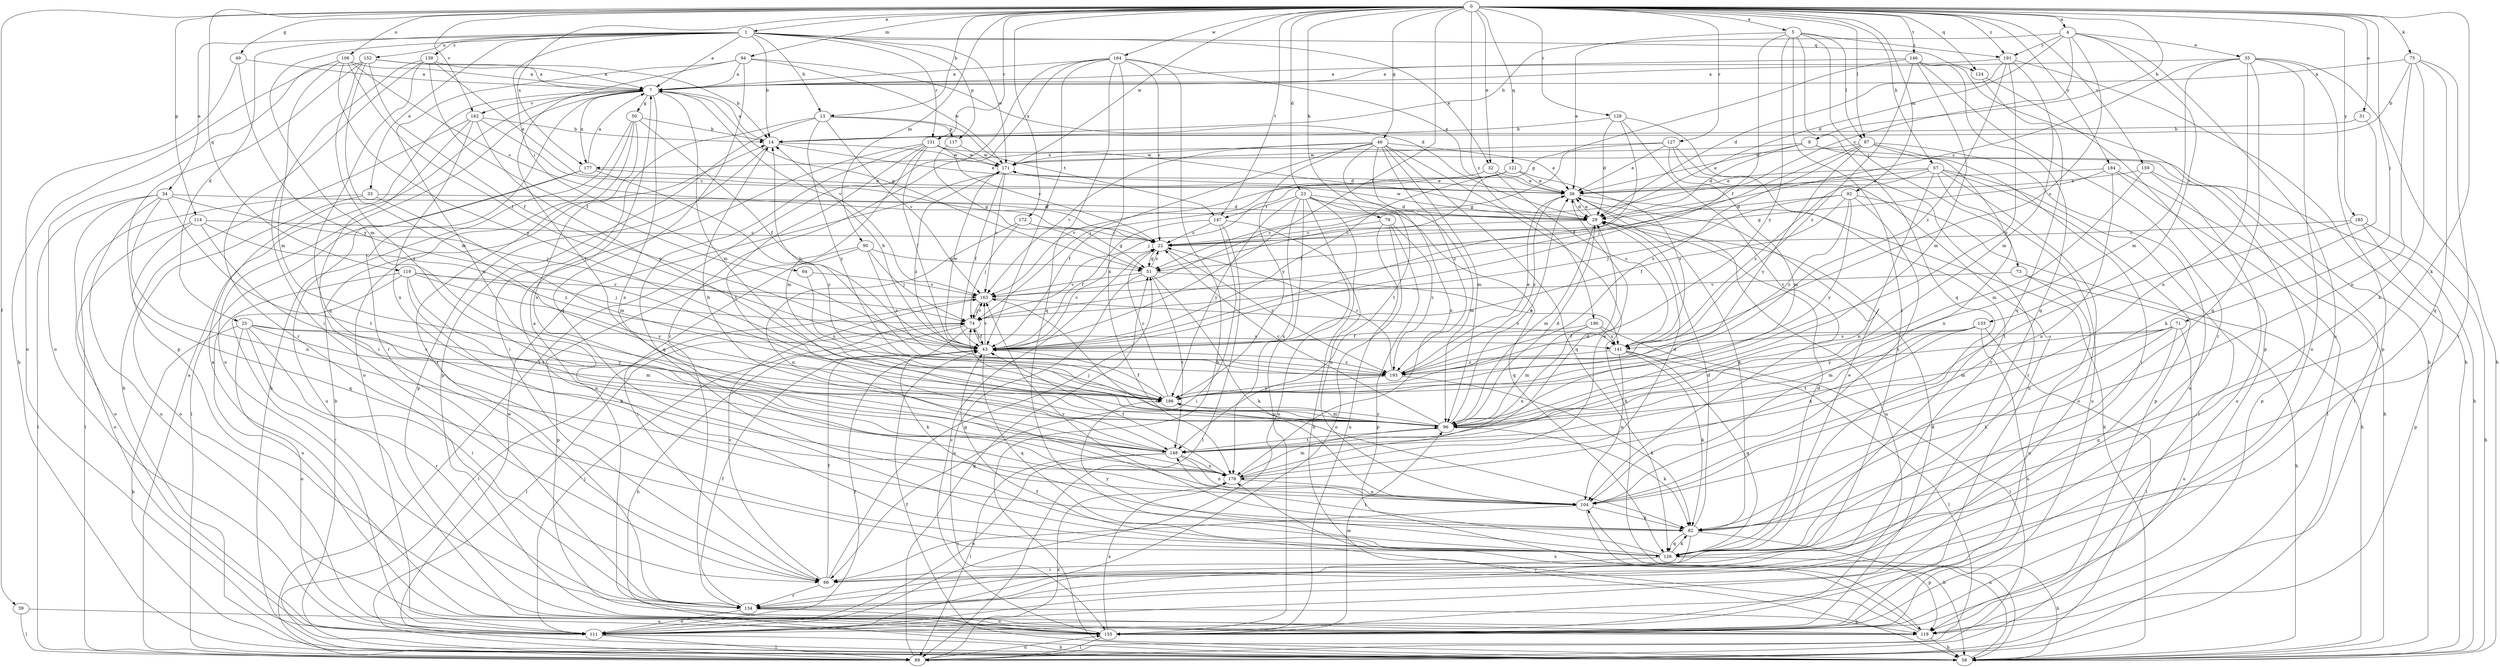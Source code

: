 strict digraph  {
0;
1;
4;
5;
7;
8;
13;
14;
22;
23;
25;
29;
31;
32;
33;
34;
35;
36;
39;
43;
46;
49;
50;
51;
57;
58;
64;
66;
71;
73;
74;
75;
79;
82;
87;
89;
90;
92;
94;
96;
104;
106;
111;
114;
117;
118;
119;
121;
124;
126;
127;
128;
131;
133;
134;
139;
141;
146;
147;
148;
152;
155;
159;
162;
163;
164;
171;
172;
177;
178;
184;
185;
186;
190;
191;
193;
0 -> 1  [label=a];
0 -> 4  [label=a];
0 -> 5  [label=a];
0 -> 8  [label=b];
0 -> 13  [label=b];
0 -> 23  [label=d];
0 -> 31  [label=e];
0 -> 32  [label=e];
0 -> 39  [label=f];
0 -> 43  [label=f];
0 -> 46  [label=g];
0 -> 49  [label=g];
0 -> 57  [label=h];
0 -> 71  [label=j];
0 -> 75  [label=k];
0 -> 79  [label=k];
0 -> 82  [label=k];
0 -> 87  [label=l];
0 -> 90  [label=m];
0 -> 92  [label=m];
0 -> 94  [label=m];
0 -> 106  [label=o];
0 -> 114  [label=p];
0 -> 119  [label=q];
0 -> 121  [label=q];
0 -> 124  [label=q];
0 -> 127  [label=r];
0 -> 128  [label=r];
0 -> 131  [label=r];
0 -> 146  [label=t];
0 -> 147  [label=t];
0 -> 159  [label=v];
0 -> 162  [label=v];
0 -> 164  [label=w];
0 -> 171  [label=w];
0 -> 172  [label=x];
0 -> 177  [label=x];
0 -> 184  [label=y];
0 -> 185  [label=y];
0 -> 190  [label=z];
0 -> 191  [label=z];
1 -> 7  [label=a];
1 -> 13  [label=b];
1 -> 14  [label=b];
1 -> 25  [label=d];
1 -> 32  [label=e];
1 -> 33  [label=e];
1 -> 34  [label=e];
1 -> 64  [label=i];
1 -> 96  [label=m];
1 -> 117  [label=p];
1 -> 124  [label=q];
1 -> 131  [label=r];
1 -> 139  [label=s];
1 -> 152  [label=u];
1 -> 171  [label=w];
4 -> 14  [label=b];
4 -> 22  [label=c];
4 -> 29  [label=d];
4 -> 35  [label=e];
4 -> 133  [label=r];
4 -> 141  [label=s];
4 -> 155  [label=u];
4 -> 191  [label=z];
5 -> 36  [label=e];
5 -> 43  [label=f];
5 -> 66  [label=i];
5 -> 73  [label=j];
5 -> 87  [label=l];
5 -> 126  [label=q];
5 -> 186  [label=y];
5 -> 191  [label=z];
7 -> 50  [label=g];
7 -> 51  [label=g];
7 -> 96  [label=m];
7 -> 104  [label=n];
7 -> 111  [label=o];
7 -> 134  [label=r];
7 -> 162  [label=v];
7 -> 163  [label=v];
7 -> 177  [label=x];
8 -> 29  [label=d];
8 -> 36  [label=e];
8 -> 58  [label=h];
8 -> 89  [label=l];
8 -> 177  [label=x];
13 -> 66  [label=i];
13 -> 117  [label=p];
13 -> 118  [label=p];
13 -> 147  [label=t];
13 -> 163  [label=v];
13 -> 186  [label=y];
14 -> 7  [label=a];
14 -> 36  [label=e];
14 -> 118  [label=p];
14 -> 171  [label=w];
22 -> 51  [label=g];
22 -> 193  [label=z];
23 -> 29  [label=d];
23 -> 58  [label=h];
23 -> 96  [label=m];
23 -> 111  [label=o];
23 -> 126  [label=q];
23 -> 147  [label=t];
23 -> 155  [label=u];
23 -> 178  [label=x];
23 -> 186  [label=y];
25 -> 58  [label=h];
25 -> 66  [label=i];
25 -> 96  [label=m];
25 -> 111  [label=o];
25 -> 134  [label=r];
25 -> 141  [label=s];
25 -> 186  [label=y];
29 -> 22  [label=c];
29 -> 36  [label=e];
29 -> 96  [label=m];
29 -> 171  [label=w];
31 -> 14  [label=b];
31 -> 82  [label=k];
32 -> 36  [label=e];
32 -> 43  [label=f];
32 -> 141  [label=s];
33 -> 29  [label=d];
33 -> 89  [label=l];
33 -> 96  [label=m];
33 -> 111  [label=o];
34 -> 29  [label=d];
34 -> 74  [label=j];
34 -> 89  [label=l];
34 -> 104  [label=n];
34 -> 111  [label=o];
34 -> 148  [label=t];
34 -> 155  [label=u];
35 -> 7  [label=a];
35 -> 22  [label=c];
35 -> 58  [label=h];
35 -> 96  [label=m];
35 -> 104  [label=n];
35 -> 111  [label=o];
35 -> 118  [label=p];
35 -> 126  [label=q];
36 -> 29  [label=d];
36 -> 58  [label=h];
36 -> 82  [label=k];
36 -> 155  [label=u];
36 -> 193  [label=z];
39 -> 89  [label=l];
39 -> 155  [label=u];
43 -> 14  [label=b];
43 -> 22  [label=c];
43 -> 74  [label=j];
43 -> 126  [label=q];
43 -> 163  [label=v];
43 -> 171  [label=w];
43 -> 193  [label=z];
46 -> 36  [label=e];
46 -> 58  [label=h];
46 -> 74  [label=j];
46 -> 96  [label=m];
46 -> 126  [label=q];
46 -> 148  [label=t];
46 -> 163  [label=v];
46 -> 171  [label=w];
46 -> 178  [label=x];
46 -> 186  [label=y];
46 -> 193  [label=z];
49 -> 7  [label=a];
49 -> 111  [label=o];
49 -> 186  [label=y];
50 -> 14  [label=b];
50 -> 43  [label=f];
50 -> 58  [label=h];
50 -> 111  [label=o];
50 -> 134  [label=r];
50 -> 178  [label=x];
51 -> 22  [label=c];
51 -> 82  [label=k];
51 -> 141  [label=s];
51 -> 148  [label=t];
51 -> 155  [label=u];
51 -> 163  [label=v];
57 -> 36  [label=e];
57 -> 89  [label=l];
57 -> 104  [label=n];
57 -> 111  [label=o];
57 -> 118  [label=p];
57 -> 141  [label=s];
57 -> 155  [label=u];
57 -> 163  [label=v];
58 -> 14  [label=b];
58 -> 43  [label=f];
58 -> 104  [label=n];
58 -> 171  [label=w];
64 -> 163  [label=v];
64 -> 186  [label=y];
66 -> 43  [label=f];
66 -> 51  [label=g];
66 -> 134  [label=r];
66 -> 163  [label=v];
71 -> 82  [label=k];
71 -> 96  [label=m];
71 -> 126  [label=q];
71 -> 141  [label=s];
71 -> 155  [label=u];
71 -> 186  [label=y];
73 -> 58  [label=h];
73 -> 155  [label=u];
73 -> 163  [label=v];
74 -> 43  [label=f];
74 -> 58  [label=h];
74 -> 82  [label=k];
74 -> 89  [label=l];
74 -> 163  [label=v];
75 -> 7  [label=a];
75 -> 14  [label=b];
75 -> 82  [label=k];
75 -> 104  [label=n];
75 -> 126  [label=q];
75 -> 134  [label=r];
79 -> 22  [label=c];
79 -> 111  [label=o];
79 -> 118  [label=p];
79 -> 155  [label=u];
79 -> 193  [label=z];
82 -> 29  [label=d];
82 -> 118  [label=p];
82 -> 126  [label=q];
82 -> 134  [label=r];
82 -> 163  [label=v];
87 -> 66  [label=i];
87 -> 74  [label=j];
87 -> 104  [label=n];
87 -> 111  [label=o];
87 -> 171  [label=w];
87 -> 186  [label=y];
87 -> 193  [label=z];
89 -> 7  [label=a];
89 -> 51  [label=g];
89 -> 155  [label=u];
89 -> 178  [label=x];
90 -> 51  [label=g];
90 -> 66  [label=i];
90 -> 74  [label=j];
90 -> 118  [label=p];
90 -> 193  [label=z];
92 -> 29  [label=d];
92 -> 43  [label=f];
92 -> 58  [label=h];
92 -> 74  [label=j];
92 -> 104  [label=n];
92 -> 186  [label=y];
92 -> 193  [label=z];
94 -> 7  [label=a];
94 -> 29  [label=d];
94 -> 126  [label=q];
94 -> 148  [label=t];
94 -> 171  [label=w];
94 -> 178  [label=x];
96 -> 22  [label=c];
96 -> 29  [label=d];
96 -> 36  [label=e];
96 -> 74  [label=j];
96 -> 82  [label=k];
96 -> 148  [label=t];
96 -> 186  [label=y];
104 -> 58  [label=h];
104 -> 66  [label=i];
104 -> 82  [label=k];
104 -> 163  [label=v];
106 -> 7  [label=a];
106 -> 22  [label=c];
106 -> 43  [label=f];
106 -> 58  [label=h];
106 -> 96  [label=m];
106 -> 186  [label=y];
111 -> 43  [label=f];
111 -> 58  [label=h];
111 -> 74  [label=j];
111 -> 89  [label=l];
114 -> 22  [label=c];
114 -> 111  [label=o];
114 -> 126  [label=q];
114 -> 178  [label=x];
114 -> 193  [label=z];
117 -> 51  [label=g];
117 -> 171  [label=w];
118 -> 43  [label=f];
118 -> 58  [label=h];
118 -> 178  [label=x];
119 -> 74  [label=j];
119 -> 82  [label=k];
119 -> 134  [label=r];
119 -> 148  [label=t];
119 -> 155  [label=u];
119 -> 163  [label=v];
119 -> 186  [label=y];
121 -> 36  [label=e];
121 -> 43  [label=f];
121 -> 74  [label=j];
121 -> 141  [label=s];
121 -> 163  [label=v];
124 -> 118  [label=p];
124 -> 126  [label=q];
126 -> 7  [label=a];
126 -> 29  [label=d];
126 -> 36  [label=e];
126 -> 58  [label=h];
126 -> 66  [label=i];
126 -> 82  [label=k];
126 -> 148  [label=t];
126 -> 186  [label=y];
127 -> 36  [label=e];
127 -> 51  [label=g];
127 -> 96  [label=m];
127 -> 134  [label=r];
127 -> 155  [label=u];
127 -> 171  [label=w];
128 -> 14  [label=b];
128 -> 29  [label=d];
128 -> 43  [label=f];
128 -> 134  [label=r];
128 -> 148  [label=t];
131 -> 22  [label=c];
131 -> 29  [label=d];
131 -> 43  [label=f];
131 -> 96  [label=m];
131 -> 126  [label=q];
131 -> 148  [label=t];
131 -> 155  [label=u];
131 -> 171  [label=w];
133 -> 43  [label=f];
133 -> 89  [label=l];
133 -> 96  [label=m];
133 -> 148  [label=t];
133 -> 155  [label=u];
133 -> 178  [label=x];
134 -> 43  [label=f];
134 -> 111  [label=o];
134 -> 118  [label=p];
134 -> 155  [label=u];
139 -> 7  [label=a];
139 -> 36  [label=e];
139 -> 43  [label=f];
139 -> 66  [label=i];
139 -> 126  [label=q];
139 -> 134  [label=r];
141 -> 82  [label=k];
141 -> 89  [label=l];
141 -> 104  [label=n];
141 -> 126  [label=q];
141 -> 193  [label=z];
146 -> 7  [label=a];
146 -> 51  [label=g];
146 -> 58  [label=h];
146 -> 96  [label=m];
146 -> 126  [label=q];
146 -> 134  [label=r];
146 -> 193  [label=z];
147 -> 22  [label=c];
147 -> 43  [label=f];
147 -> 66  [label=i];
147 -> 89  [label=l];
147 -> 104  [label=n];
148 -> 14  [label=b];
148 -> 29  [label=d];
148 -> 89  [label=l];
148 -> 104  [label=n];
148 -> 111  [label=o];
148 -> 178  [label=x];
152 -> 7  [label=a];
152 -> 14  [label=b];
152 -> 43  [label=f];
152 -> 96  [label=m];
152 -> 111  [label=o];
152 -> 118  [label=p];
152 -> 148  [label=t];
155 -> 7  [label=a];
155 -> 22  [label=c];
155 -> 29  [label=d];
155 -> 89  [label=l];
155 -> 96  [label=m];
155 -> 178  [label=x];
159 -> 36  [label=e];
159 -> 96  [label=m];
159 -> 111  [label=o];
159 -> 118  [label=p];
162 -> 14  [label=b];
162 -> 22  [label=c];
162 -> 58  [label=h];
162 -> 66  [label=i];
162 -> 178  [label=x];
162 -> 186  [label=y];
163 -> 74  [label=j];
163 -> 89  [label=l];
163 -> 141  [label=s];
164 -> 7  [label=a];
164 -> 22  [label=c];
164 -> 36  [label=e];
164 -> 43  [label=f];
164 -> 58  [label=h];
164 -> 89  [label=l];
164 -> 126  [label=q];
164 -> 134  [label=r];
164 -> 178  [label=x];
171 -> 36  [label=e];
171 -> 43  [label=f];
171 -> 163  [label=v];
171 -> 193  [label=z];
172 -> 22  [label=c];
172 -> 51  [label=g];
172 -> 74  [label=j];
172 -> 104  [label=n];
177 -> 7  [label=a];
177 -> 36  [label=e];
177 -> 89  [label=l];
177 -> 155  [label=u];
177 -> 186  [label=y];
178 -> 29  [label=d];
178 -> 36  [label=e];
178 -> 43  [label=f];
178 -> 96  [label=m];
178 -> 104  [label=n];
184 -> 36  [label=e];
184 -> 51  [label=g];
184 -> 58  [label=h];
184 -> 89  [label=l];
184 -> 104  [label=n];
185 -> 22  [label=c];
185 -> 58  [label=h];
185 -> 118  [label=p];
185 -> 148  [label=t];
186 -> 22  [label=c];
186 -> 43  [label=f];
186 -> 96  [label=m];
190 -> 43  [label=f];
190 -> 89  [label=l];
190 -> 96  [label=m];
190 -> 141  [label=s];
190 -> 178  [label=x];
191 -> 7  [label=a];
191 -> 29  [label=d];
191 -> 58  [label=h];
191 -> 96  [label=m];
191 -> 186  [label=y];
191 -> 193  [label=z];
193 -> 14  [label=b];
193 -> 22  [label=c];
193 -> 36  [label=e];
193 -> 82  [label=k];
193 -> 186  [label=y];
}
